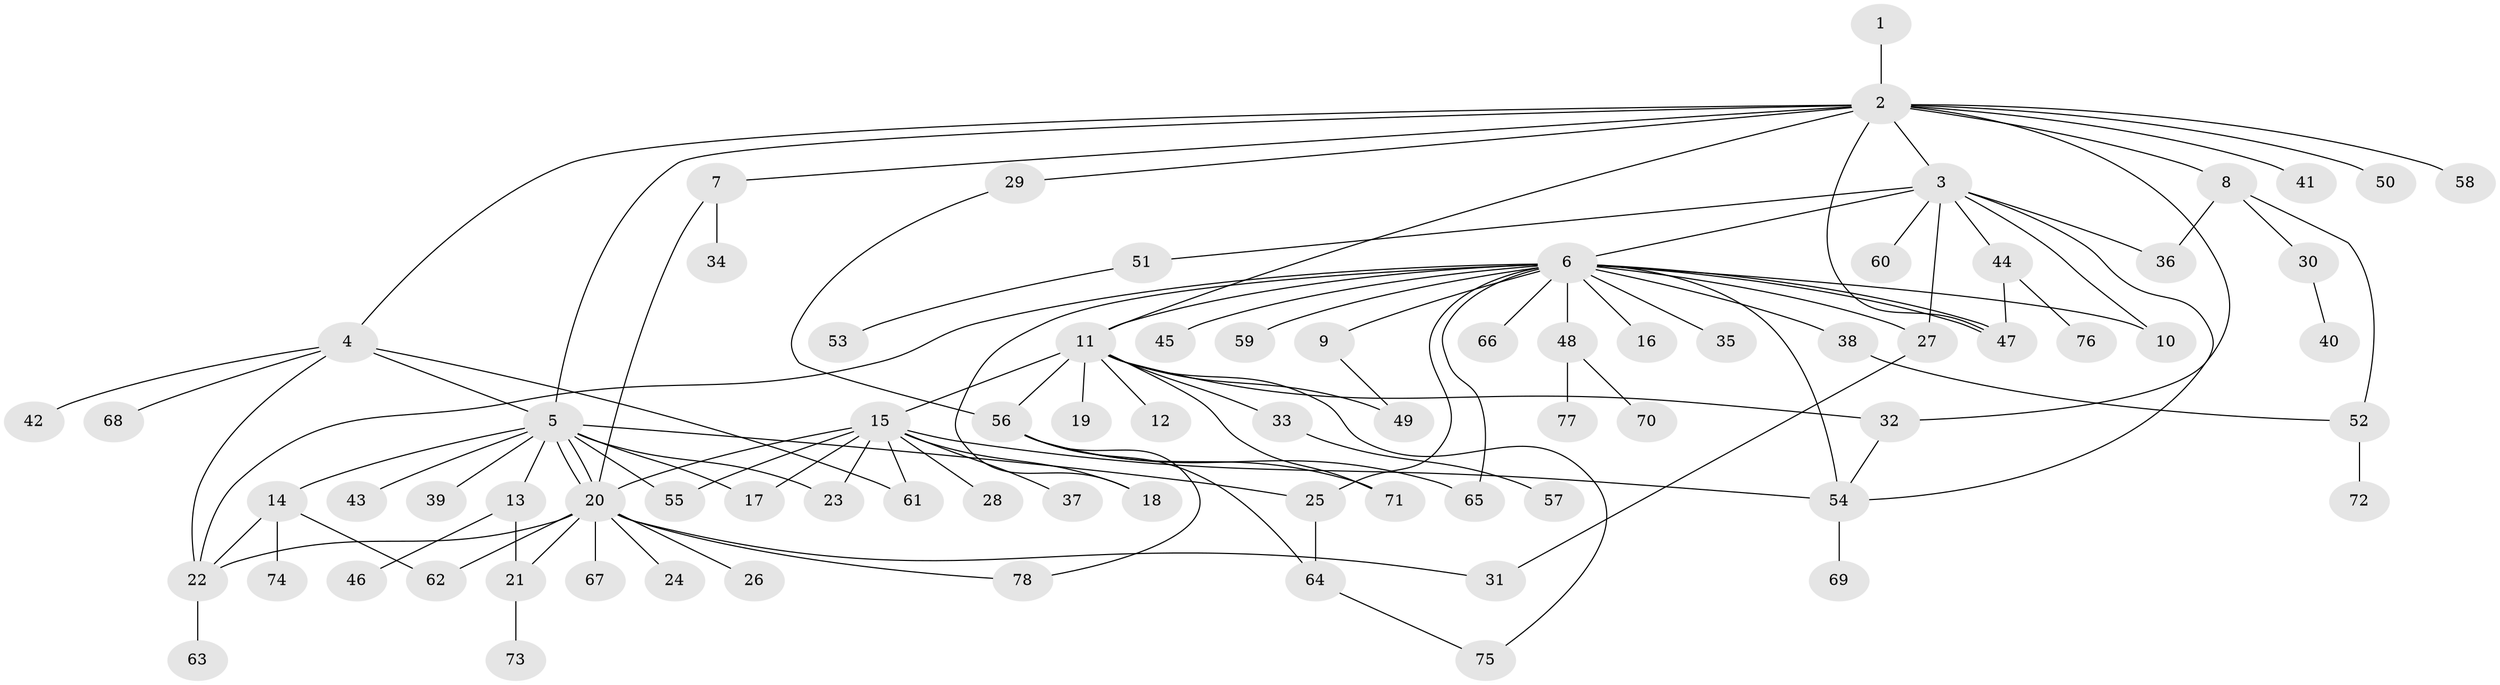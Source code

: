 // coarse degree distribution, {1: 0.48333333333333334, 13: 0.03333333333333333, 8: 0.016666666666666666, 5: 0.05, 20: 0.016666666666666666, 2: 0.25, 4: 0.05, 9: 0.016666666666666666, 10: 0.016666666666666666, 14: 0.016666666666666666, 3: 0.05}
// Generated by graph-tools (version 1.1) at 2025/23/03/03/25 07:23:48]
// undirected, 78 vertices, 112 edges
graph export_dot {
graph [start="1"]
  node [color=gray90,style=filled];
  1;
  2;
  3;
  4;
  5;
  6;
  7;
  8;
  9;
  10;
  11;
  12;
  13;
  14;
  15;
  16;
  17;
  18;
  19;
  20;
  21;
  22;
  23;
  24;
  25;
  26;
  27;
  28;
  29;
  30;
  31;
  32;
  33;
  34;
  35;
  36;
  37;
  38;
  39;
  40;
  41;
  42;
  43;
  44;
  45;
  46;
  47;
  48;
  49;
  50;
  51;
  52;
  53;
  54;
  55;
  56;
  57;
  58;
  59;
  60;
  61;
  62;
  63;
  64;
  65;
  66;
  67;
  68;
  69;
  70;
  71;
  72;
  73;
  74;
  75;
  76;
  77;
  78;
  1 -- 2;
  2 -- 3;
  2 -- 4;
  2 -- 5;
  2 -- 7;
  2 -- 8;
  2 -- 11;
  2 -- 29;
  2 -- 32;
  2 -- 41;
  2 -- 47;
  2 -- 50;
  2 -- 58;
  3 -- 6;
  3 -- 10;
  3 -- 27;
  3 -- 36;
  3 -- 44;
  3 -- 51;
  3 -- 54;
  3 -- 60;
  4 -- 5;
  4 -- 22;
  4 -- 42;
  4 -- 61;
  4 -- 68;
  5 -- 13;
  5 -- 14;
  5 -- 17;
  5 -- 20;
  5 -- 20;
  5 -- 23;
  5 -- 25;
  5 -- 39;
  5 -- 43;
  5 -- 55;
  6 -- 9;
  6 -- 10;
  6 -- 11;
  6 -- 16;
  6 -- 18;
  6 -- 22;
  6 -- 25;
  6 -- 27;
  6 -- 35;
  6 -- 38;
  6 -- 45;
  6 -- 47;
  6 -- 47;
  6 -- 48;
  6 -- 54;
  6 -- 59;
  6 -- 65;
  6 -- 66;
  7 -- 20;
  7 -- 34;
  8 -- 30;
  8 -- 36;
  8 -- 52;
  9 -- 49;
  11 -- 12;
  11 -- 15;
  11 -- 19;
  11 -- 32;
  11 -- 33;
  11 -- 49;
  11 -- 56;
  11 -- 71;
  11 -- 75;
  13 -- 21;
  13 -- 46;
  14 -- 22;
  14 -- 62;
  14 -- 74;
  15 -- 17;
  15 -- 18;
  15 -- 20;
  15 -- 23;
  15 -- 28;
  15 -- 37;
  15 -- 54;
  15 -- 55;
  15 -- 61;
  20 -- 21;
  20 -- 22;
  20 -- 24;
  20 -- 26;
  20 -- 31;
  20 -- 62;
  20 -- 67;
  20 -- 78;
  21 -- 73;
  22 -- 63;
  25 -- 64;
  27 -- 31;
  29 -- 56;
  30 -- 40;
  32 -- 54;
  33 -- 57;
  38 -- 52;
  44 -- 47;
  44 -- 76;
  48 -- 70;
  48 -- 77;
  51 -- 53;
  52 -- 72;
  54 -- 69;
  56 -- 64;
  56 -- 65;
  56 -- 71;
  56 -- 78;
  64 -- 75;
}
